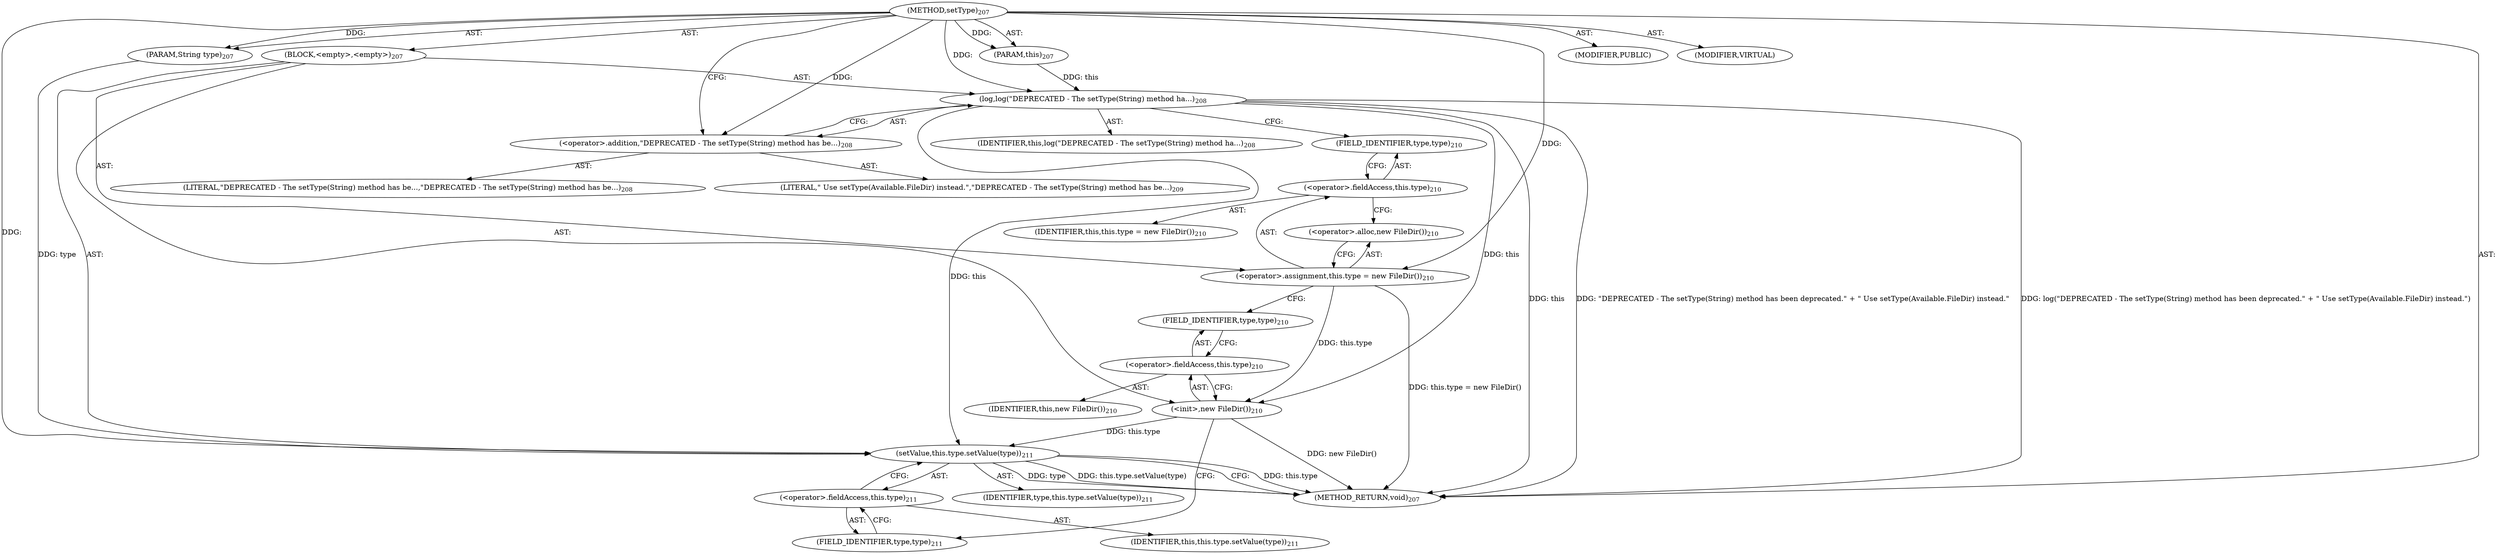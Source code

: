 digraph "setType" {  
"111669149706" [label = <(METHOD,setType)<SUB>207</SUB>> ]
"115964117002" [label = <(PARAM,this)<SUB>207</SUB>> ]
"115964117021" [label = <(PARAM,String type)<SUB>207</SUB>> ]
"25769803789" [label = <(BLOCK,&lt;empty&gt;,&lt;empty&gt;)<SUB>207</SUB>> ]
"30064771114" [label = <(log,log(&quot;DEPRECATED - The setType(String) method ha...)<SUB>208</SUB>> ]
"68719476753" [label = <(IDENTIFIER,this,log(&quot;DEPRECATED - The setType(String) method ha...)<SUB>208</SUB>> ]
"30064771115" [label = <(&lt;operator&gt;.addition,&quot;DEPRECATED - The setType(String) method has be...)<SUB>208</SUB>> ]
"90194313219" [label = <(LITERAL,&quot;DEPRECATED - The setType(String) method has be...,&quot;DEPRECATED - The setType(String) method has be...)<SUB>208</SUB>> ]
"90194313220" [label = <(LITERAL,&quot; Use setType(Available.FileDir) instead.&quot;,&quot;DEPRECATED - The setType(String) method has be...)<SUB>209</SUB>> ]
"30064771116" [label = <(&lt;operator&gt;.assignment,this.type = new FileDir())<SUB>210</SUB>> ]
"30064771117" [label = <(&lt;operator&gt;.fieldAccess,this.type)<SUB>210</SUB>> ]
"68719476754" [label = <(IDENTIFIER,this,this.type = new FileDir())<SUB>210</SUB>> ]
"55834574861" [label = <(FIELD_IDENTIFIER,type,type)<SUB>210</SUB>> ]
"30064771118" [label = <(&lt;operator&gt;.alloc,new FileDir())<SUB>210</SUB>> ]
"30064771119" [label = <(&lt;init&gt;,new FileDir())<SUB>210</SUB>> ]
"30064771120" [label = <(&lt;operator&gt;.fieldAccess,this.type)<SUB>210</SUB>> ]
"68719476810" [label = <(IDENTIFIER,this,new FileDir())<SUB>210</SUB>> ]
"55834574862" [label = <(FIELD_IDENTIFIER,type,type)<SUB>210</SUB>> ]
"30064771121" [label = <(setValue,this.type.setValue(type))<SUB>211</SUB>> ]
"30064771122" [label = <(&lt;operator&gt;.fieldAccess,this.type)<SUB>211</SUB>> ]
"68719476755" [label = <(IDENTIFIER,this,this.type.setValue(type))<SUB>211</SUB>> ]
"55834574863" [label = <(FIELD_IDENTIFIER,type,type)<SUB>211</SUB>> ]
"68719476811" [label = <(IDENTIFIER,type,this.type.setValue(type))<SUB>211</SUB>> ]
"133143986207" [label = <(MODIFIER,PUBLIC)> ]
"133143986208" [label = <(MODIFIER,VIRTUAL)> ]
"128849018890" [label = <(METHOD_RETURN,void)<SUB>207</SUB>> ]
  "111669149706" -> "115964117002"  [ label = "AST: "] 
  "111669149706" -> "115964117021"  [ label = "AST: "] 
  "111669149706" -> "25769803789"  [ label = "AST: "] 
  "111669149706" -> "133143986207"  [ label = "AST: "] 
  "111669149706" -> "133143986208"  [ label = "AST: "] 
  "111669149706" -> "128849018890"  [ label = "AST: "] 
  "25769803789" -> "30064771114"  [ label = "AST: "] 
  "25769803789" -> "30064771116"  [ label = "AST: "] 
  "25769803789" -> "30064771119"  [ label = "AST: "] 
  "25769803789" -> "30064771121"  [ label = "AST: "] 
  "30064771114" -> "68719476753"  [ label = "AST: "] 
  "30064771114" -> "30064771115"  [ label = "AST: "] 
  "30064771115" -> "90194313219"  [ label = "AST: "] 
  "30064771115" -> "90194313220"  [ label = "AST: "] 
  "30064771116" -> "30064771117"  [ label = "AST: "] 
  "30064771116" -> "30064771118"  [ label = "AST: "] 
  "30064771117" -> "68719476754"  [ label = "AST: "] 
  "30064771117" -> "55834574861"  [ label = "AST: "] 
  "30064771119" -> "30064771120"  [ label = "AST: "] 
  "30064771120" -> "68719476810"  [ label = "AST: "] 
  "30064771120" -> "55834574862"  [ label = "AST: "] 
  "30064771121" -> "30064771122"  [ label = "AST: "] 
  "30064771121" -> "68719476811"  [ label = "AST: "] 
  "30064771122" -> "68719476755"  [ label = "AST: "] 
  "30064771122" -> "55834574863"  [ label = "AST: "] 
  "30064771114" -> "55834574861"  [ label = "CFG: "] 
  "30064771116" -> "55834574862"  [ label = "CFG: "] 
  "30064771119" -> "55834574863"  [ label = "CFG: "] 
  "30064771121" -> "128849018890"  [ label = "CFG: "] 
  "30064771115" -> "30064771114"  [ label = "CFG: "] 
  "30064771117" -> "30064771118"  [ label = "CFG: "] 
  "30064771118" -> "30064771116"  [ label = "CFG: "] 
  "30064771120" -> "30064771119"  [ label = "CFG: "] 
  "30064771122" -> "30064771121"  [ label = "CFG: "] 
  "55834574861" -> "30064771117"  [ label = "CFG: "] 
  "55834574862" -> "30064771120"  [ label = "CFG: "] 
  "55834574863" -> "30064771122"  [ label = "CFG: "] 
  "111669149706" -> "30064771115"  [ label = "CFG: "] 
  "30064771114" -> "128849018890"  [ label = "DDG: this"] 
  "30064771114" -> "128849018890"  [ label = "DDG: &quot;DEPRECATED - The setType(String) method has been deprecated.&quot; + &quot; Use setType(Available.FileDir) instead.&quot;"] 
  "30064771114" -> "128849018890"  [ label = "DDG: log(&quot;DEPRECATED - The setType(String) method has been deprecated.&quot; + &quot; Use setType(Available.FileDir) instead.&quot;)"] 
  "30064771116" -> "128849018890"  [ label = "DDG: this.type = new FileDir()"] 
  "30064771119" -> "128849018890"  [ label = "DDG: new FileDir()"] 
  "30064771121" -> "128849018890"  [ label = "DDG: this.type"] 
  "30064771121" -> "128849018890"  [ label = "DDG: type"] 
  "30064771121" -> "128849018890"  [ label = "DDG: this.type.setValue(type)"] 
  "111669149706" -> "115964117002"  [ label = "DDG: "] 
  "111669149706" -> "115964117021"  [ label = "DDG: "] 
  "111669149706" -> "30064771116"  [ label = "DDG: "] 
  "115964117002" -> "30064771114"  [ label = "DDG: this"] 
  "111669149706" -> "30064771114"  [ label = "DDG: "] 
  "30064771114" -> "30064771119"  [ label = "DDG: this"] 
  "30064771116" -> "30064771119"  [ label = "DDG: this.type"] 
  "30064771114" -> "30064771121"  [ label = "DDG: this"] 
  "30064771119" -> "30064771121"  [ label = "DDG: this.type"] 
  "115964117021" -> "30064771121"  [ label = "DDG: type"] 
  "111669149706" -> "30064771121"  [ label = "DDG: "] 
  "111669149706" -> "30064771115"  [ label = "DDG: "] 
}
